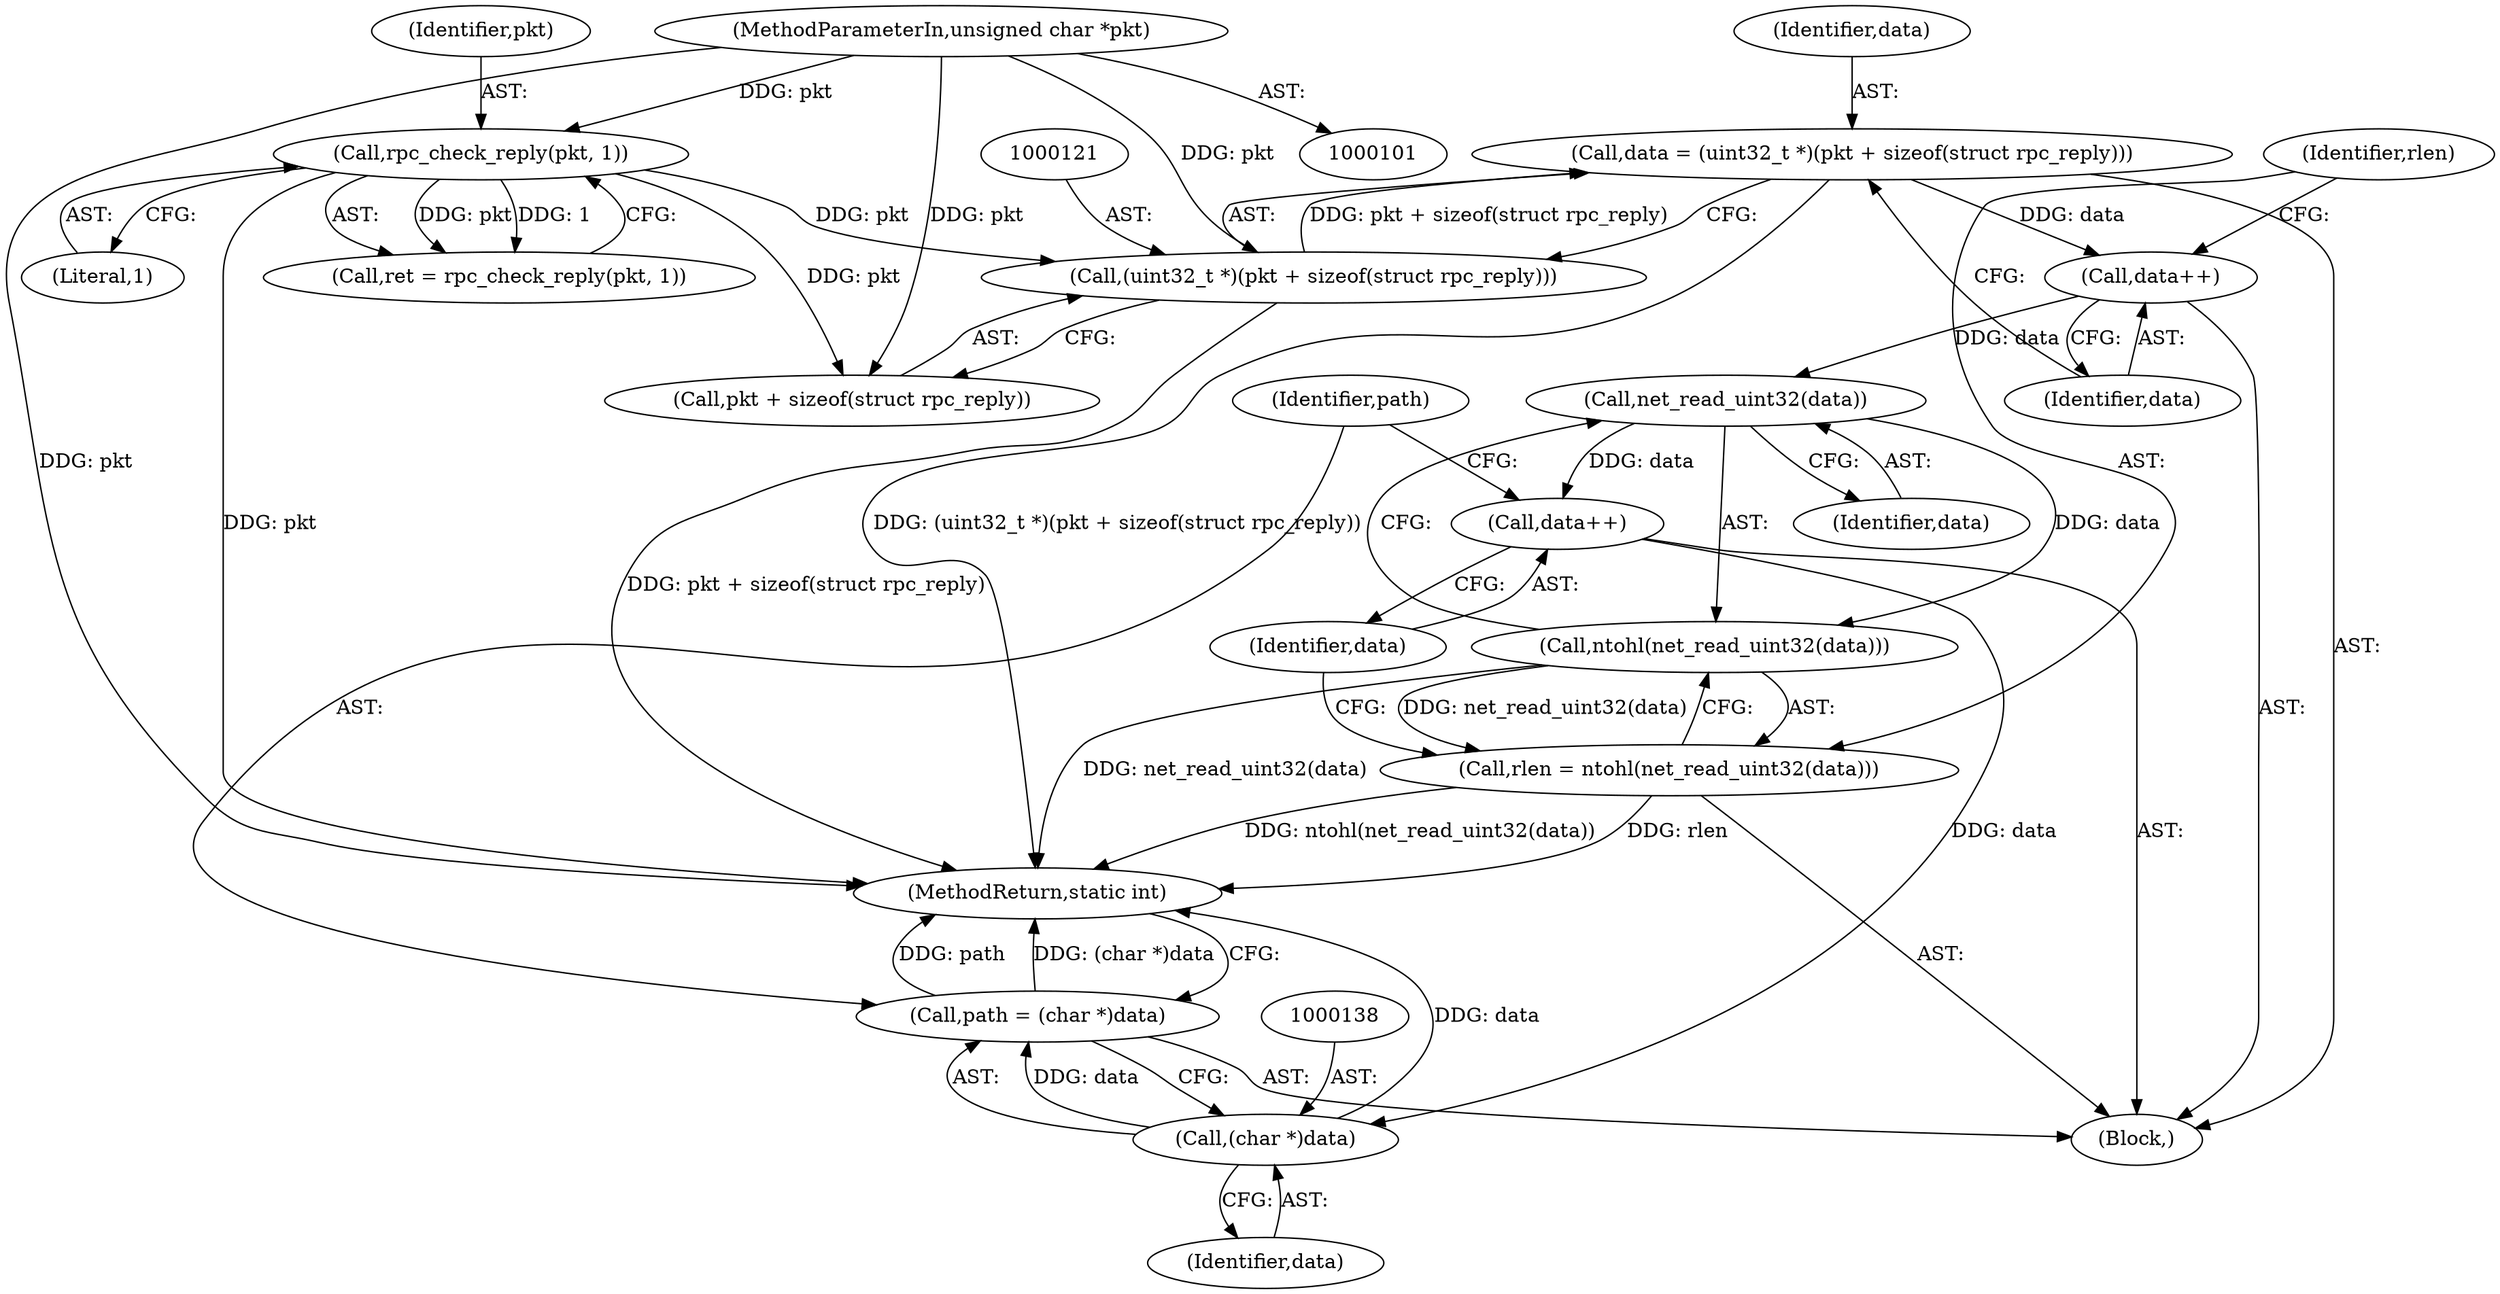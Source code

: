 digraph "0_pengutronix_84986ca024462058574432b5483f4bf9136c538d@integer" {
"1000118" [label="(Call,data = (uint32_t *)(pkt + sizeof(struct rpc_reply)))"];
"1000120" [label="(Call,(uint32_t *)(pkt + sizeof(struct rpc_reply)))"];
"1000111" [label="(Call,rpc_check_reply(pkt, 1))"];
"1000102" [label="(MethodParameterIn,unsigned char *pkt)"];
"1000126" [label="(Call,data++)"];
"1000131" [label="(Call,net_read_uint32(data))"];
"1000130" [label="(Call,ntohl(net_read_uint32(data)))"];
"1000128" [label="(Call,rlen = ntohl(net_read_uint32(data)))"];
"1000133" [label="(Call,data++)"];
"1000137" [label="(Call,(char *)data)"];
"1000135" [label="(Call,path = (char *)data)"];
"1000120" [label="(Call,(uint32_t *)(pkt + sizeof(struct rpc_reply)))"];
"1000137" [label="(Call,(char *)data)"];
"1000109" [label="(Call,ret = rpc_check_reply(pkt, 1))"];
"1000102" [label="(MethodParameterIn,unsigned char *pkt)"];
"1000126" [label="(Call,data++)"];
"1000129" [label="(Identifier,rlen)"];
"1000122" [label="(Call,pkt + sizeof(struct rpc_reply))"];
"1000127" [label="(Identifier,data)"];
"1000118" [label="(Call,data = (uint32_t *)(pkt + sizeof(struct rpc_reply)))"];
"1000119" [label="(Identifier,data)"];
"1000112" [label="(Identifier,pkt)"];
"1000139" [label="(Identifier,data)"];
"1000136" [label="(Identifier,path)"];
"1000131" [label="(Call,net_read_uint32(data))"];
"1000132" [label="(Identifier,data)"];
"1000104" [label="(Block,)"];
"1000128" [label="(Call,rlen = ntohl(net_read_uint32(data)))"];
"1000133" [label="(Call,data++)"];
"1000111" [label="(Call,rpc_check_reply(pkt, 1))"];
"1000113" [label="(Literal,1)"];
"1000134" [label="(Identifier,data)"];
"1000140" [label="(MethodReturn,static int)"];
"1000135" [label="(Call,path = (char *)data)"];
"1000130" [label="(Call,ntohl(net_read_uint32(data)))"];
"1000118" -> "1000104"  [label="AST: "];
"1000118" -> "1000120"  [label="CFG: "];
"1000119" -> "1000118"  [label="AST: "];
"1000120" -> "1000118"  [label="AST: "];
"1000127" -> "1000118"  [label="CFG: "];
"1000118" -> "1000140"  [label="DDG: (uint32_t *)(pkt + sizeof(struct rpc_reply))"];
"1000120" -> "1000118"  [label="DDG: pkt + sizeof(struct rpc_reply)"];
"1000118" -> "1000126"  [label="DDG: data"];
"1000120" -> "1000122"  [label="CFG: "];
"1000121" -> "1000120"  [label="AST: "];
"1000122" -> "1000120"  [label="AST: "];
"1000120" -> "1000140"  [label="DDG: pkt + sizeof(struct rpc_reply)"];
"1000111" -> "1000120"  [label="DDG: pkt"];
"1000102" -> "1000120"  [label="DDG: pkt"];
"1000111" -> "1000109"  [label="AST: "];
"1000111" -> "1000113"  [label="CFG: "];
"1000112" -> "1000111"  [label="AST: "];
"1000113" -> "1000111"  [label="AST: "];
"1000109" -> "1000111"  [label="CFG: "];
"1000111" -> "1000140"  [label="DDG: pkt"];
"1000111" -> "1000109"  [label="DDG: pkt"];
"1000111" -> "1000109"  [label="DDG: 1"];
"1000102" -> "1000111"  [label="DDG: pkt"];
"1000111" -> "1000122"  [label="DDG: pkt"];
"1000102" -> "1000101"  [label="AST: "];
"1000102" -> "1000140"  [label="DDG: pkt"];
"1000102" -> "1000122"  [label="DDG: pkt"];
"1000126" -> "1000104"  [label="AST: "];
"1000126" -> "1000127"  [label="CFG: "];
"1000127" -> "1000126"  [label="AST: "];
"1000129" -> "1000126"  [label="CFG: "];
"1000126" -> "1000131"  [label="DDG: data"];
"1000131" -> "1000130"  [label="AST: "];
"1000131" -> "1000132"  [label="CFG: "];
"1000132" -> "1000131"  [label="AST: "];
"1000130" -> "1000131"  [label="CFG: "];
"1000131" -> "1000130"  [label="DDG: data"];
"1000131" -> "1000133"  [label="DDG: data"];
"1000130" -> "1000128"  [label="AST: "];
"1000128" -> "1000130"  [label="CFG: "];
"1000130" -> "1000140"  [label="DDG: net_read_uint32(data)"];
"1000130" -> "1000128"  [label="DDG: net_read_uint32(data)"];
"1000128" -> "1000104"  [label="AST: "];
"1000129" -> "1000128"  [label="AST: "];
"1000134" -> "1000128"  [label="CFG: "];
"1000128" -> "1000140"  [label="DDG: ntohl(net_read_uint32(data))"];
"1000128" -> "1000140"  [label="DDG: rlen"];
"1000133" -> "1000104"  [label="AST: "];
"1000133" -> "1000134"  [label="CFG: "];
"1000134" -> "1000133"  [label="AST: "];
"1000136" -> "1000133"  [label="CFG: "];
"1000133" -> "1000137"  [label="DDG: data"];
"1000137" -> "1000135"  [label="AST: "];
"1000137" -> "1000139"  [label="CFG: "];
"1000138" -> "1000137"  [label="AST: "];
"1000139" -> "1000137"  [label="AST: "];
"1000135" -> "1000137"  [label="CFG: "];
"1000137" -> "1000140"  [label="DDG: data"];
"1000137" -> "1000135"  [label="DDG: data"];
"1000135" -> "1000104"  [label="AST: "];
"1000136" -> "1000135"  [label="AST: "];
"1000140" -> "1000135"  [label="CFG: "];
"1000135" -> "1000140"  [label="DDG: path"];
"1000135" -> "1000140"  [label="DDG: (char *)data"];
}

